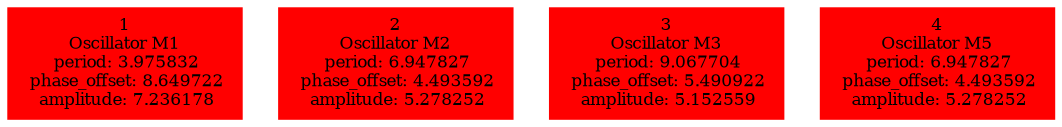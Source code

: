  digraph g{ forcelabels=true;
1 [label=<1<BR />Oscillator M1<BR /> period: 3.975832<BR /> phase_offset: 8.649722<BR /> amplitude: 7.236178>, shape=box,color=red,style=filled,fontsize=8];2 [label=<2<BR />Oscillator M2<BR /> period: 6.947827<BR /> phase_offset: 4.493592<BR /> amplitude: 5.278252>, shape=box,color=red,style=filled,fontsize=8];3 [label=<3<BR />Oscillator M3<BR /> period: 9.067704<BR /> phase_offset: 5.490922<BR /> amplitude: 5.152559>, shape=box,color=red,style=filled,fontsize=8];4 [label=<4<BR />Oscillator M5<BR /> period: 6.947827<BR /> phase_offset: 4.493592<BR /> amplitude: 5.278252>, shape=box,color=red,style=filled,fontsize=8]; }
